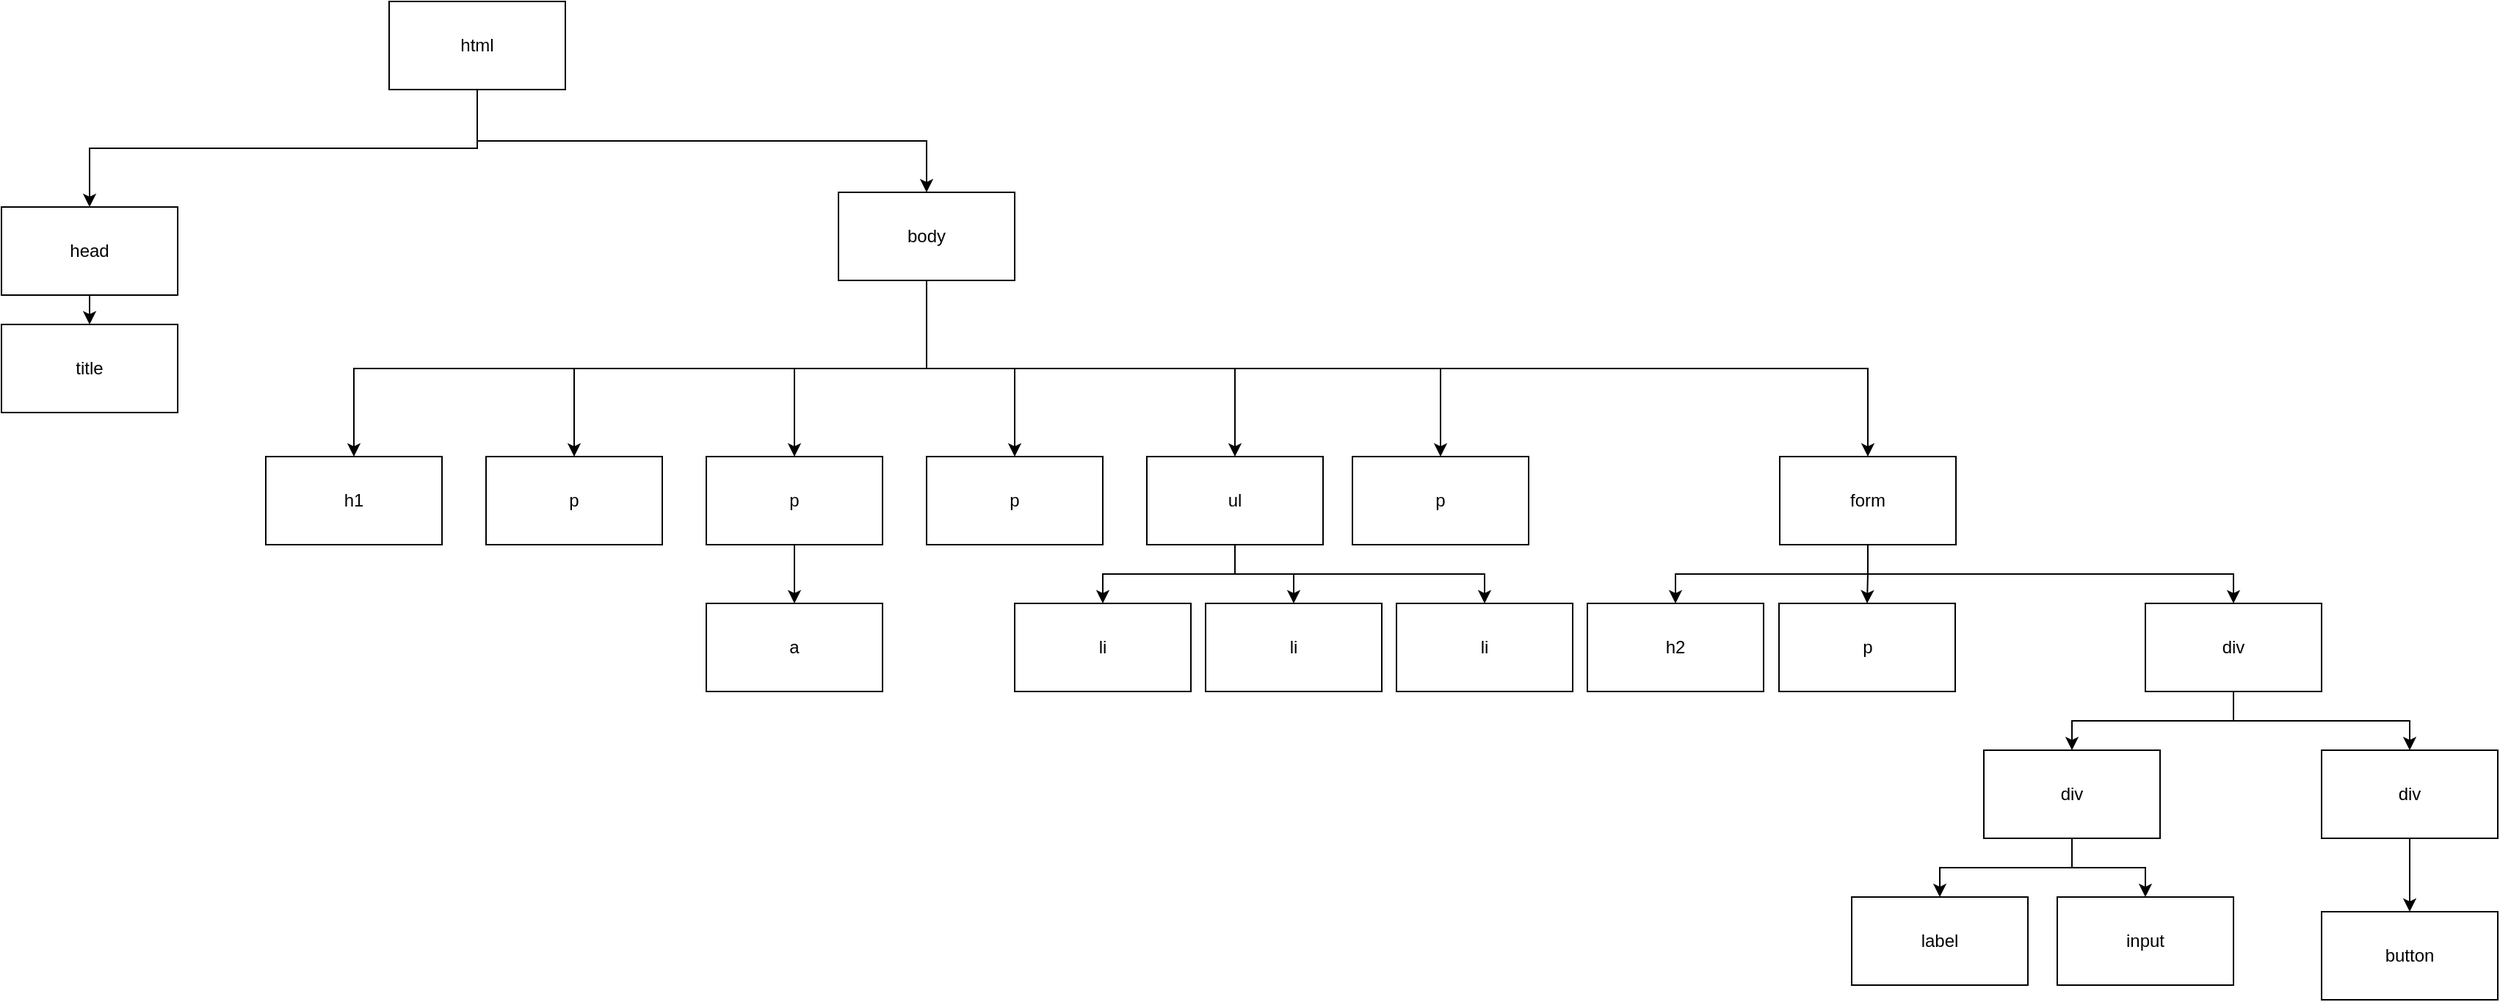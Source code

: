 <mxfile version="17.2.4" type="device"><diagram id="TNGiqruBIAYN9gl03DUL" name="Page-1"><mxGraphModel dx="1479" dy="876" grid="1" gridSize="10" guides="1" tooltips="1" connect="1" arrows="1" fold="1" page="1" pageScale="1" pageWidth="827" pageHeight="1169" math="0" shadow="0"><root><mxCell id="0"/><mxCell id="1" parent="0"/><mxCell id="6u--5YDXC5gGlSI2qpoC-6" style="edgeStyle=orthogonalEdgeStyle;rounded=0;orthogonalLoop=1;jettySize=auto;html=1;exitX=0.5;exitY=1;exitDx=0;exitDy=0;entryX=0.5;entryY=0;entryDx=0;entryDy=0;" edge="1" parent="1" source="6u--5YDXC5gGlSI2qpoC-1" target="6u--5YDXC5gGlSI2qpoC-2"><mxGeometry relative="1" as="geometry"><Array as="points"><mxPoint x="354" y="120"/><mxPoint x="90" y="120"/></Array></mxGeometry></mxCell><mxCell id="6u--5YDXC5gGlSI2qpoC-7" style="edgeStyle=orthogonalEdgeStyle;rounded=0;orthogonalLoop=1;jettySize=auto;html=1;exitX=0.5;exitY=1;exitDx=0;exitDy=0;entryX=0.5;entryY=0;entryDx=0;entryDy=0;" edge="1" parent="1" source="6u--5YDXC5gGlSI2qpoC-1" target="6u--5YDXC5gGlSI2qpoC-3"><mxGeometry relative="1" as="geometry"/></mxCell><mxCell id="6u--5YDXC5gGlSI2qpoC-1" value="html" style="rounded=0;whiteSpace=wrap;html=1;" vertex="1" parent="1"><mxGeometry x="294" y="20" width="120" height="60" as="geometry"/></mxCell><mxCell id="6u--5YDXC5gGlSI2qpoC-5" style="edgeStyle=orthogonalEdgeStyle;rounded=0;orthogonalLoop=1;jettySize=auto;html=1;exitX=0.5;exitY=1;exitDx=0;exitDy=0;entryX=0.5;entryY=0;entryDx=0;entryDy=0;" edge="1" parent="1" source="6u--5YDXC5gGlSI2qpoC-2" target="6u--5YDXC5gGlSI2qpoC-4"><mxGeometry relative="1" as="geometry"/></mxCell><mxCell id="6u--5YDXC5gGlSI2qpoC-2" value="head" style="rounded=0;whiteSpace=wrap;html=1;" vertex="1" parent="1"><mxGeometry x="30" y="160" width="120" height="60" as="geometry"/></mxCell><mxCell id="6u--5YDXC5gGlSI2qpoC-39" style="edgeStyle=orthogonalEdgeStyle;rounded=0;orthogonalLoop=1;jettySize=auto;html=1;exitX=0.5;exitY=1;exitDx=0;exitDy=0;entryX=0.5;entryY=0;entryDx=0;entryDy=0;" edge="1" parent="1" source="6u--5YDXC5gGlSI2qpoC-3" target="6u--5YDXC5gGlSI2qpoC-8"><mxGeometry relative="1" as="geometry"/></mxCell><mxCell id="6u--5YDXC5gGlSI2qpoC-40" style="edgeStyle=orthogonalEdgeStyle;rounded=0;orthogonalLoop=1;jettySize=auto;html=1;exitX=0.5;exitY=1;exitDx=0;exitDy=0;entryX=0.5;entryY=0;entryDx=0;entryDy=0;" edge="1" parent="1" source="6u--5YDXC5gGlSI2qpoC-3" target="6u--5YDXC5gGlSI2qpoC-11"><mxGeometry relative="1" as="geometry"/></mxCell><mxCell id="6u--5YDXC5gGlSI2qpoC-41" style="edgeStyle=orthogonalEdgeStyle;rounded=0;orthogonalLoop=1;jettySize=auto;html=1;exitX=0.5;exitY=1;exitDx=0;exitDy=0;entryX=0.5;entryY=0;entryDx=0;entryDy=0;" edge="1" parent="1" source="6u--5YDXC5gGlSI2qpoC-3" target="6u--5YDXC5gGlSI2qpoC-10"><mxGeometry relative="1" as="geometry"/></mxCell><mxCell id="6u--5YDXC5gGlSI2qpoC-42" style="edgeStyle=orthogonalEdgeStyle;rounded=0;orthogonalLoop=1;jettySize=auto;html=1;exitX=0.5;exitY=1;exitDx=0;exitDy=0;entryX=0.5;entryY=0;entryDx=0;entryDy=0;" edge="1" parent="1" source="6u--5YDXC5gGlSI2qpoC-3" target="6u--5YDXC5gGlSI2qpoC-9"><mxGeometry relative="1" as="geometry"/></mxCell><mxCell id="6u--5YDXC5gGlSI2qpoC-43" style="edgeStyle=orthogonalEdgeStyle;rounded=0;orthogonalLoop=1;jettySize=auto;html=1;exitX=0.5;exitY=1;exitDx=0;exitDy=0;entryX=0.5;entryY=0;entryDx=0;entryDy=0;" edge="1" parent="1" source="6u--5YDXC5gGlSI2qpoC-3" target="6u--5YDXC5gGlSI2qpoC-14"><mxGeometry relative="1" as="geometry"/></mxCell><mxCell id="6u--5YDXC5gGlSI2qpoC-44" style="edgeStyle=orthogonalEdgeStyle;rounded=0;orthogonalLoop=1;jettySize=auto;html=1;exitX=0.5;exitY=1;exitDx=0;exitDy=0;entryX=0.5;entryY=0;entryDx=0;entryDy=0;" edge="1" parent="1" source="6u--5YDXC5gGlSI2qpoC-3" target="6u--5YDXC5gGlSI2qpoC-18"><mxGeometry relative="1" as="geometry"/></mxCell><mxCell id="6u--5YDXC5gGlSI2qpoC-45" style="edgeStyle=orthogonalEdgeStyle;rounded=0;orthogonalLoop=1;jettySize=auto;html=1;exitX=0.5;exitY=1;exitDx=0;exitDy=0;entryX=0.5;entryY=0;entryDx=0;entryDy=0;" edge="1" parent="1" source="6u--5YDXC5gGlSI2qpoC-3" target="6u--5YDXC5gGlSI2qpoC-22"><mxGeometry relative="1" as="geometry"/></mxCell><mxCell id="6u--5YDXC5gGlSI2qpoC-3" value="body" style="rounded=0;whiteSpace=wrap;html=1;" vertex="1" parent="1"><mxGeometry x="600" y="150" width="120" height="60" as="geometry"/></mxCell><mxCell id="6u--5YDXC5gGlSI2qpoC-4" value="title" style="rounded=0;whiteSpace=wrap;html=1;" vertex="1" parent="1"><mxGeometry x="30" y="240" width="120" height="60" as="geometry"/></mxCell><mxCell id="6u--5YDXC5gGlSI2qpoC-8" value="h1" style="rounded=0;whiteSpace=wrap;html=1;" vertex="1" parent="1"><mxGeometry x="210" y="330" width="120" height="60" as="geometry"/></mxCell><mxCell id="6u--5YDXC5gGlSI2qpoC-9" value="p" style="rounded=0;whiteSpace=wrap;html=1;" vertex="1" parent="1"><mxGeometry x="660" y="330" width="120" height="60" as="geometry"/></mxCell><mxCell id="6u--5YDXC5gGlSI2qpoC-13" style="edgeStyle=orthogonalEdgeStyle;rounded=0;orthogonalLoop=1;jettySize=auto;html=1;exitX=0.5;exitY=1;exitDx=0;exitDy=0;entryX=0.5;entryY=0;entryDx=0;entryDy=0;" edge="1" parent="1" source="6u--5YDXC5gGlSI2qpoC-10" target="6u--5YDXC5gGlSI2qpoC-12"><mxGeometry relative="1" as="geometry"/></mxCell><mxCell id="6u--5YDXC5gGlSI2qpoC-10" value="p" style="rounded=0;whiteSpace=wrap;html=1;" vertex="1" parent="1"><mxGeometry x="510" y="330" width="120" height="60" as="geometry"/></mxCell><mxCell id="6u--5YDXC5gGlSI2qpoC-11" value="p" style="rounded=0;whiteSpace=wrap;html=1;" vertex="1" parent="1"><mxGeometry x="360" y="330" width="120" height="60" as="geometry"/></mxCell><mxCell id="6u--5YDXC5gGlSI2qpoC-12" value="a" style="rounded=0;whiteSpace=wrap;html=1;" vertex="1" parent="1"><mxGeometry x="510" y="430" width="120" height="60" as="geometry"/></mxCell><mxCell id="6u--5YDXC5gGlSI2qpoC-19" style="edgeStyle=orthogonalEdgeStyle;rounded=0;orthogonalLoop=1;jettySize=auto;html=1;exitX=0.5;exitY=1;exitDx=0;exitDy=0;" edge="1" parent="1" source="6u--5YDXC5gGlSI2qpoC-14" target="6u--5YDXC5gGlSI2qpoC-17"><mxGeometry relative="1" as="geometry"/></mxCell><mxCell id="6u--5YDXC5gGlSI2qpoC-20" style="edgeStyle=orthogonalEdgeStyle;rounded=0;orthogonalLoop=1;jettySize=auto;html=1;exitX=0.5;exitY=1;exitDx=0;exitDy=0;entryX=0.5;entryY=0;entryDx=0;entryDy=0;" edge="1" parent="1" source="6u--5YDXC5gGlSI2qpoC-14" target="6u--5YDXC5gGlSI2qpoC-16"><mxGeometry relative="1" as="geometry"/></mxCell><mxCell id="6u--5YDXC5gGlSI2qpoC-21" style="edgeStyle=orthogonalEdgeStyle;rounded=0;orthogonalLoop=1;jettySize=auto;html=1;exitX=0.5;exitY=1;exitDx=0;exitDy=0;entryX=0.5;entryY=0;entryDx=0;entryDy=0;" edge="1" parent="1" source="6u--5YDXC5gGlSI2qpoC-14" target="6u--5YDXC5gGlSI2qpoC-15"><mxGeometry relative="1" as="geometry"/></mxCell><mxCell id="6u--5YDXC5gGlSI2qpoC-14" value="ul" style="rounded=0;whiteSpace=wrap;html=1;" vertex="1" parent="1"><mxGeometry x="810" y="330" width="120" height="60" as="geometry"/></mxCell><mxCell id="6u--5YDXC5gGlSI2qpoC-15" value="li" style="rounded=0;whiteSpace=wrap;html=1;" vertex="1" parent="1"><mxGeometry x="980" y="430" width="120" height="60" as="geometry"/></mxCell><mxCell id="6u--5YDXC5gGlSI2qpoC-16" value="li" style="rounded=0;whiteSpace=wrap;html=1;" vertex="1" parent="1"><mxGeometry x="850" y="430" width="120" height="60" as="geometry"/></mxCell><mxCell id="6u--5YDXC5gGlSI2qpoC-17" value="li" style="rounded=0;whiteSpace=wrap;html=1;" vertex="1" parent="1"><mxGeometry x="720" y="430" width="120" height="60" as="geometry"/></mxCell><mxCell id="6u--5YDXC5gGlSI2qpoC-18" value="p" style="rounded=0;whiteSpace=wrap;html=1;" vertex="1" parent="1"><mxGeometry x="950" y="330" width="120" height="60" as="geometry"/></mxCell><mxCell id="6u--5YDXC5gGlSI2qpoC-36" style="edgeStyle=orthogonalEdgeStyle;rounded=0;orthogonalLoop=1;jettySize=auto;html=1;exitX=0.5;exitY=1;exitDx=0;exitDy=0;entryX=0.5;entryY=0;entryDx=0;entryDy=0;" edge="1" parent="1" source="6u--5YDXC5gGlSI2qpoC-22" target="6u--5YDXC5gGlSI2qpoC-25"><mxGeometry relative="1" as="geometry"/></mxCell><mxCell id="6u--5YDXC5gGlSI2qpoC-37" style="edgeStyle=orthogonalEdgeStyle;rounded=0;orthogonalLoop=1;jettySize=auto;html=1;exitX=0.5;exitY=1;exitDx=0;exitDy=0;entryX=0.5;entryY=0;entryDx=0;entryDy=0;" edge="1" parent="1" source="6u--5YDXC5gGlSI2qpoC-22" target="6u--5YDXC5gGlSI2qpoC-24"><mxGeometry relative="1" as="geometry"/></mxCell><mxCell id="6u--5YDXC5gGlSI2qpoC-38" style="edgeStyle=orthogonalEdgeStyle;rounded=0;orthogonalLoop=1;jettySize=auto;html=1;exitX=0.5;exitY=1;exitDx=0;exitDy=0;entryX=0.5;entryY=0;entryDx=0;entryDy=0;" edge="1" parent="1" source="6u--5YDXC5gGlSI2qpoC-22" target="6u--5YDXC5gGlSI2qpoC-23"><mxGeometry relative="1" as="geometry"/></mxCell><mxCell id="6u--5YDXC5gGlSI2qpoC-22" value="form" style="rounded=0;whiteSpace=wrap;html=1;" vertex="1" parent="1"><mxGeometry x="1241" y="330" width="120" height="60" as="geometry"/></mxCell><mxCell id="6u--5YDXC5gGlSI2qpoC-23" value="h2" style="rounded=0;whiteSpace=wrap;html=1;" vertex="1" parent="1"><mxGeometry x="1110" y="430" width="120" height="60" as="geometry"/></mxCell><mxCell id="6u--5YDXC5gGlSI2qpoC-24" value="p" style="rounded=0;whiteSpace=wrap;html=1;" vertex="1" parent="1"><mxGeometry x="1240.5" y="430" width="120" height="60" as="geometry"/></mxCell><mxCell id="6u--5YDXC5gGlSI2qpoC-34" style="edgeStyle=orthogonalEdgeStyle;rounded=0;orthogonalLoop=1;jettySize=auto;html=1;exitX=0.5;exitY=1;exitDx=0;exitDy=0;entryX=0.5;entryY=0;entryDx=0;entryDy=0;" edge="1" parent="1" source="6u--5YDXC5gGlSI2qpoC-25" target="6u--5YDXC5gGlSI2qpoC-26"><mxGeometry relative="1" as="geometry"/></mxCell><mxCell id="6u--5YDXC5gGlSI2qpoC-35" style="edgeStyle=orthogonalEdgeStyle;rounded=0;orthogonalLoop=1;jettySize=auto;html=1;exitX=0.5;exitY=1;exitDx=0;exitDy=0;entryX=0.5;entryY=0;entryDx=0;entryDy=0;" edge="1" parent="1" source="6u--5YDXC5gGlSI2qpoC-25" target="6u--5YDXC5gGlSI2qpoC-29"><mxGeometry relative="1" as="geometry"/></mxCell><mxCell id="6u--5YDXC5gGlSI2qpoC-25" value="div" style="rounded=0;whiteSpace=wrap;html=1;" vertex="1" parent="1"><mxGeometry x="1490" y="430" width="120" height="60" as="geometry"/></mxCell><mxCell id="6u--5YDXC5gGlSI2qpoC-31" style="edgeStyle=orthogonalEdgeStyle;rounded=0;orthogonalLoop=1;jettySize=auto;html=1;exitX=0.5;exitY=1;exitDx=0;exitDy=0;entryX=0.5;entryY=0;entryDx=0;entryDy=0;" edge="1" parent="1" source="6u--5YDXC5gGlSI2qpoC-26" target="6u--5YDXC5gGlSI2qpoC-27"><mxGeometry relative="1" as="geometry"/></mxCell><mxCell id="6u--5YDXC5gGlSI2qpoC-32" style="edgeStyle=orthogonalEdgeStyle;rounded=0;orthogonalLoop=1;jettySize=auto;html=1;exitX=0.5;exitY=1;exitDx=0;exitDy=0;entryX=0.5;entryY=0;entryDx=0;entryDy=0;" edge="1" parent="1" source="6u--5YDXC5gGlSI2qpoC-26" target="6u--5YDXC5gGlSI2qpoC-28"><mxGeometry relative="1" as="geometry"/></mxCell><mxCell id="6u--5YDXC5gGlSI2qpoC-26" value="div" style="rounded=0;whiteSpace=wrap;html=1;" vertex="1" parent="1"><mxGeometry x="1380" y="530" width="120" height="60" as="geometry"/></mxCell><mxCell id="6u--5YDXC5gGlSI2qpoC-27" value="label" style="rounded=0;whiteSpace=wrap;html=1;" vertex="1" parent="1"><mxGeometry x="1290" y="630" width="120" height="60" as="geometry"/></mxCell><mxCell id="6u--5YDXC5gGlSI2qpoC-28" value="input" style="rounded=0;whiteSpace=wrap;html=1;" vertex="1" parent="1"><mxGeometry x="1430" y="630" width="120" height="60" as="geometry"/></mxCell><mxCell id="6u--5YDXC5gGlSI2qpoC-33" style="edgeStyle=orthogonalEdgeStyle;rounded=0;orthogonalLoop=1;jettySize=auto;html=1;exitX=0.5;exitY=1;exitDx=0;exitDy=0;entryX=0.5;entryY=0;entryDx=0;entryDy=0;" edge="1" parent="1" source="6u--5YDXC5gGlSI2qpoC-29" target="6u--5YDXC5gGlSI2qpoC-30"><mxGeometry relative="1" as="geometry"/></mxCell><mxCell id="6u--5YDXC5gGlSI2qpoC-29" value="div" style="rounded=0;whiteSpace=wrap;html=1;" vertex="1" parent="1"><mxGeometry x="1610" y="530" width="120" height="60" as="geometry"/></mxCell><mxCell id="6u--5YDXC5gGlSI2qpoC-30" value="button" style="rounded=0;whiteSpace=wrap;html=1;" vertex="1" parent="1"><mxGeometry x="1610" y="640" width="120" height="60" as="geometry"/></mxCell></root></mxGraphModel></diagram></mxfile>